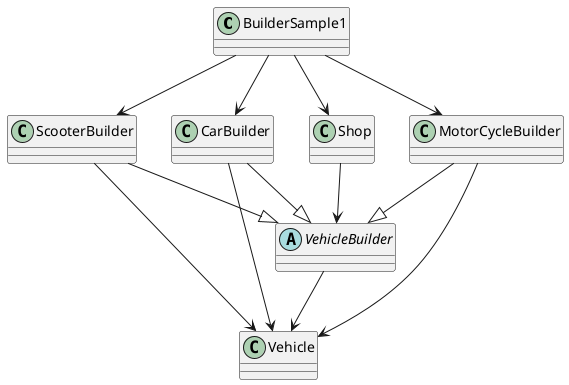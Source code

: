 @startuml

BuilderSample1 --> Shop 
BuilderSample1 --> ScooterBuilder
BuilderSample1 --> CarBuilder
BuilderSample1 --> MotorCycleBuilder
Shop --> VehicleBuilder
VehicleBuilder --> Vehicle
MotorCycleBuilder --|> VehicleBuilder
MotorCycleBuilder --> Vehicle
CarBuilder --|> VehicleBuilder
CarBuilder --> Vehicle
ScooterBuilder --|> VehicleBuilder
ScooterBuilder --> Vehicle


class BuilderSample1
class Shop
abstract class VehicleBuilder
class MotorCycleBuilder
class CarBuilder
class ScooterBuilder
class Vehicle
 
@enduml